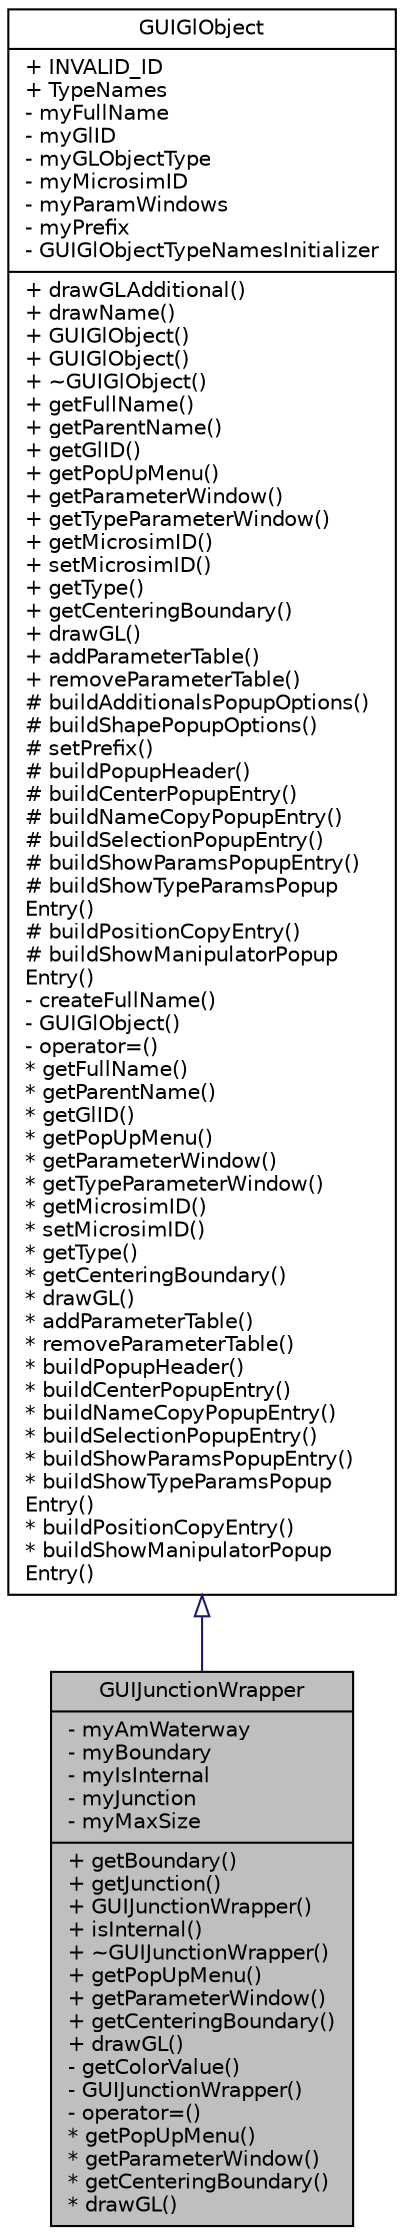 digraph "GUIJunctionWrapper"
{
  edge [fontname="Helvetica",fontsize="10",labelfontname="Helvetica",labelfontsize="10"];
  node [fontname="Helvetica",fontsize="10",shape=record];
  Node0 [label="{GUIJunctionWrapper\n|- myAmWaterway\l- myBoundary\l- myIsInternal\l- myJunction\l- myMaxSize\l|+ getBoundary()\l+ getJunction()\l+ GUIJunctionWrapper()\l+ isInternal()\l+ ~GUIJunctionWrapper()\l+ getPopUpMenu()\l+ getParameterWindow()\l+ getCenteringBoundary()\l+ drawGL()\l- getColorValue()\l- GUIJunctionWrapper()\l- operator=()\l* getPopUpMenu()\l* getParameterWindow()\l* getCenteringBoundary()\l* drawGL()\l}",height=0.2,width=0.4,color="black", fillcolor="grey75", style="filled", fontcolor="black"];
  Node1 -> Node0 [dir="back",color="midnightblue",fontsize="10",style="solid",arrowtail="onormal",fontname="Helvetica"];
  Node1 [label="{GUIGlObject\n|+ INVALID_ID\l+ TypeNames\l- myFullName\l- myGlID\l- myGLObjectType\l- myMicrosimID\l- myParamWindows\l- myPrefix\l- GUIGlObjectTypeNamesInitializer\l|+ drawGLAdditional()\l+ drawName()\l+ GUIGlObject()\l+ GUIGlObject()\l+ ~GUIGlObject()\l+ getFullName()\l+ getParentName()\l+ getGlID()\l+ getPopUpMenu()\l+ getParameterWindow()\l+ getTypeParameterWindow()\l+ getMicrosimID()\l+ setMicrosimID()\l+ getType()\l+ getCenteringBoundary()\l+ drawGL()\l+ addParameterTable()\l+ removeParameterTable()\l# buildAdditionalsPopupOptions()\l# buildShapePopupOptions()\l# setPrefix()\l# buildPopupHeader()\l# buildCenterPopupEntry()\l# buildNameCopyPopupEntry()\l# buildSelectionPopupEntry()\l# buildShowParamsPopupEntry()\l# buildShowTypeParamsPopup\lEntry()\l# buildPositionCopyEntry()\l# buildShowManipulatorPopup\lEntry()\l- createFullName()\l- GUIGlObject()\l- operator=()\l* getFullName()\l* getParentName()\l* getGlID()\l* getPopUpMenu()\l* getParameterWindow()\l* getTypeParameterWindow()\l* getMicrosimID()\l* setMicrosimID()\l* getType()\l* getCenteringBoundary()\l* drawGL()\l* addParameterTable()\l* removeParameterTable()\l* buildPopupHeader()\l* buildCenterPopupEntry()\l* buildNameCopyPopupEntry()\l* buildSelectionPopupEntry()\l* buildShowParamsPopupEntry()\l* buildShowTypeParamsPopup\lEntry()\l* buildPositionCopyEntry()\l* buildShowManipulatorPopup\lEntry()\l}",height=0.2,width=0.4,color="black", fillcolor="white", style="filled",URL="$de/d94/class_g_u_i_gl_object.html"];
}
